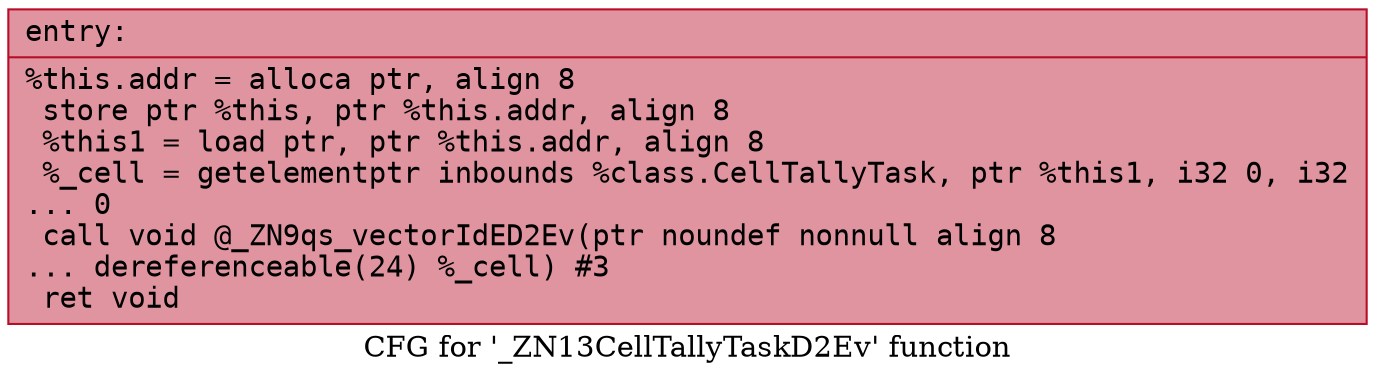 digraph "CFG for '_ZN13CellTallyTaskD2Ev' function" {
	label="CFG for '_ZN13CellTallyTaskD2Ev' function";

	Node0x556c3c7e04a0 [shape=record,color="#b70d28ff", style=filled, fillcolor="#b70d2870" fontname="Courier",label="{entry:\l|  %this.addr = alloca ptr, align 8\l  store ptr %this, ptr %this.addr, align 8\l  %this1 = load ptr, ptr %this.addr, align 8\l  %_cell = getelementptr inbounds %class.CellTallyTask, ptr %this1, i32 0, i32\l... 0\l  call void @_ZN9qs_vectorIdED2Ev(ptr noundef nonnull align 8\l... dereferenceable(24) %_cell) #3\l  ret void\l}"];
}
